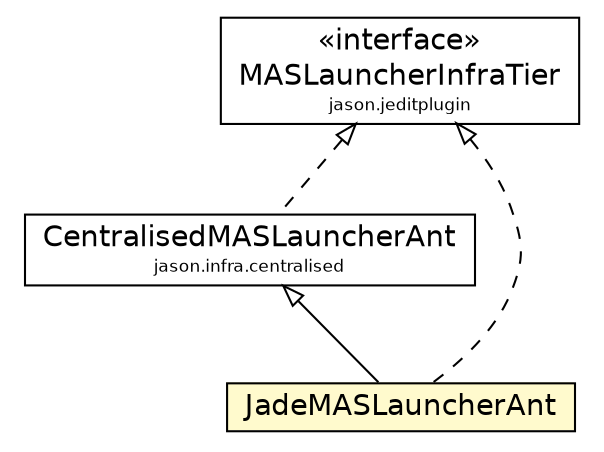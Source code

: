 #!/usr/local/bin/dot
#
# Class diagram 
# Generated by UMLGraph version 5.1 (http://www.umlgraph.org/)
#

digraph G {
	edge [fontname="Helvetica",fontsize=10,labelfontname="Helvetica",labelfontsize=10];
	node [fontname="Helvetica",fontsize=10,shape=plaintext];
	nodesep=0.25;
	ranksep=0.5;
	// jason.infra.centralised.CentralisedMASLauncherAnt
	c38937 [label=<<table title="jason.infra.centralised.CentralisedMASLauncherAnt" border="0" cellborder="1" cellspacing="0" cellpadding="2" port="p" href="../centralised/CentralisedMASLauncherAnt.html">
		<tr><td><table border="0" cellspacing="0" cellpadding="1">
<tr><td align="center" balign="center"> CentralisedMASLauncherAnt </td></tr>
<tr><td align="center" balign="center"><font point-size="8.0"> jason.infra.centralised </font></td></tr>
		</table></td></tr>
		</table>>, fontname="Helvetica", fontcolor="black", fontsize=14.0];
	// jason.infra.jade.JadeMASLauncherAnt
	c38946 [label=<<table title="jason.infra.jade.JadeMASLauncherAnt" border="0" cellborder="1" cellspacing="0" cellpadding="2" port="p" bgcolor="lemonChiffon" href="./JadeMASLauncherAnt.html">
		<tr><td><table border="0" cellspacing="0" cellpadding="1">
<tr><td align="center" balign="center"> JadeMASLauncherAnt </td></tr>
		</table></td></tr>
		</table>>, fontname="Helvetica", fontcolor="black", fontsize=14.0];
	// jason.jeditplugin.MASLauncherInfraTier
	c38964 [label=<<table title="jason.jeditplugin.MASLauncherInfraTier" border="0" cellborder="1" cellspacing="0" cellpadding="2" port="p" href="../../jeditplugin/MASLauncherInfraTier.html">
		<tr><td><table border="0" cellspacing="0" cellpadding="1">
<tr><td align="center" balign="center"> &#171;interface&#187; </td></tr>
<tr><td align="center" balign="center"> MASLauncherInfraTier </td></tr>
<tr><td align="center" balign="center"><font point-size="8.0"> jason.jeditplugin </font></td></tr>
		</table></td></tr>
		</table>>, fontname="Helvetica", fontcolor="black", fontsize=14.0];
	//jason.infra.centralised.CentralisedMASLauncherAnt implements jason.jeditplugin.MASLauncherInfraTier
	c38964:p -> c38937:p [dir=back,arrowtail=empty,style=dashed];
	//jason.infra.jade.JadeMASLauncherAnt extends jason.infra.centralised.CentralisedMASLauncherAnt
	c38937:p -> c38946:p [dir=back,arrowtail=empty];
	//jason.infra.jade.JadeMASLauncherAnt implements jason.jeditplugin.MASLauncherInfraTier
	c38964:p -> c38946:p [dir=back,arrowtail=empty,style=dashed];
}

